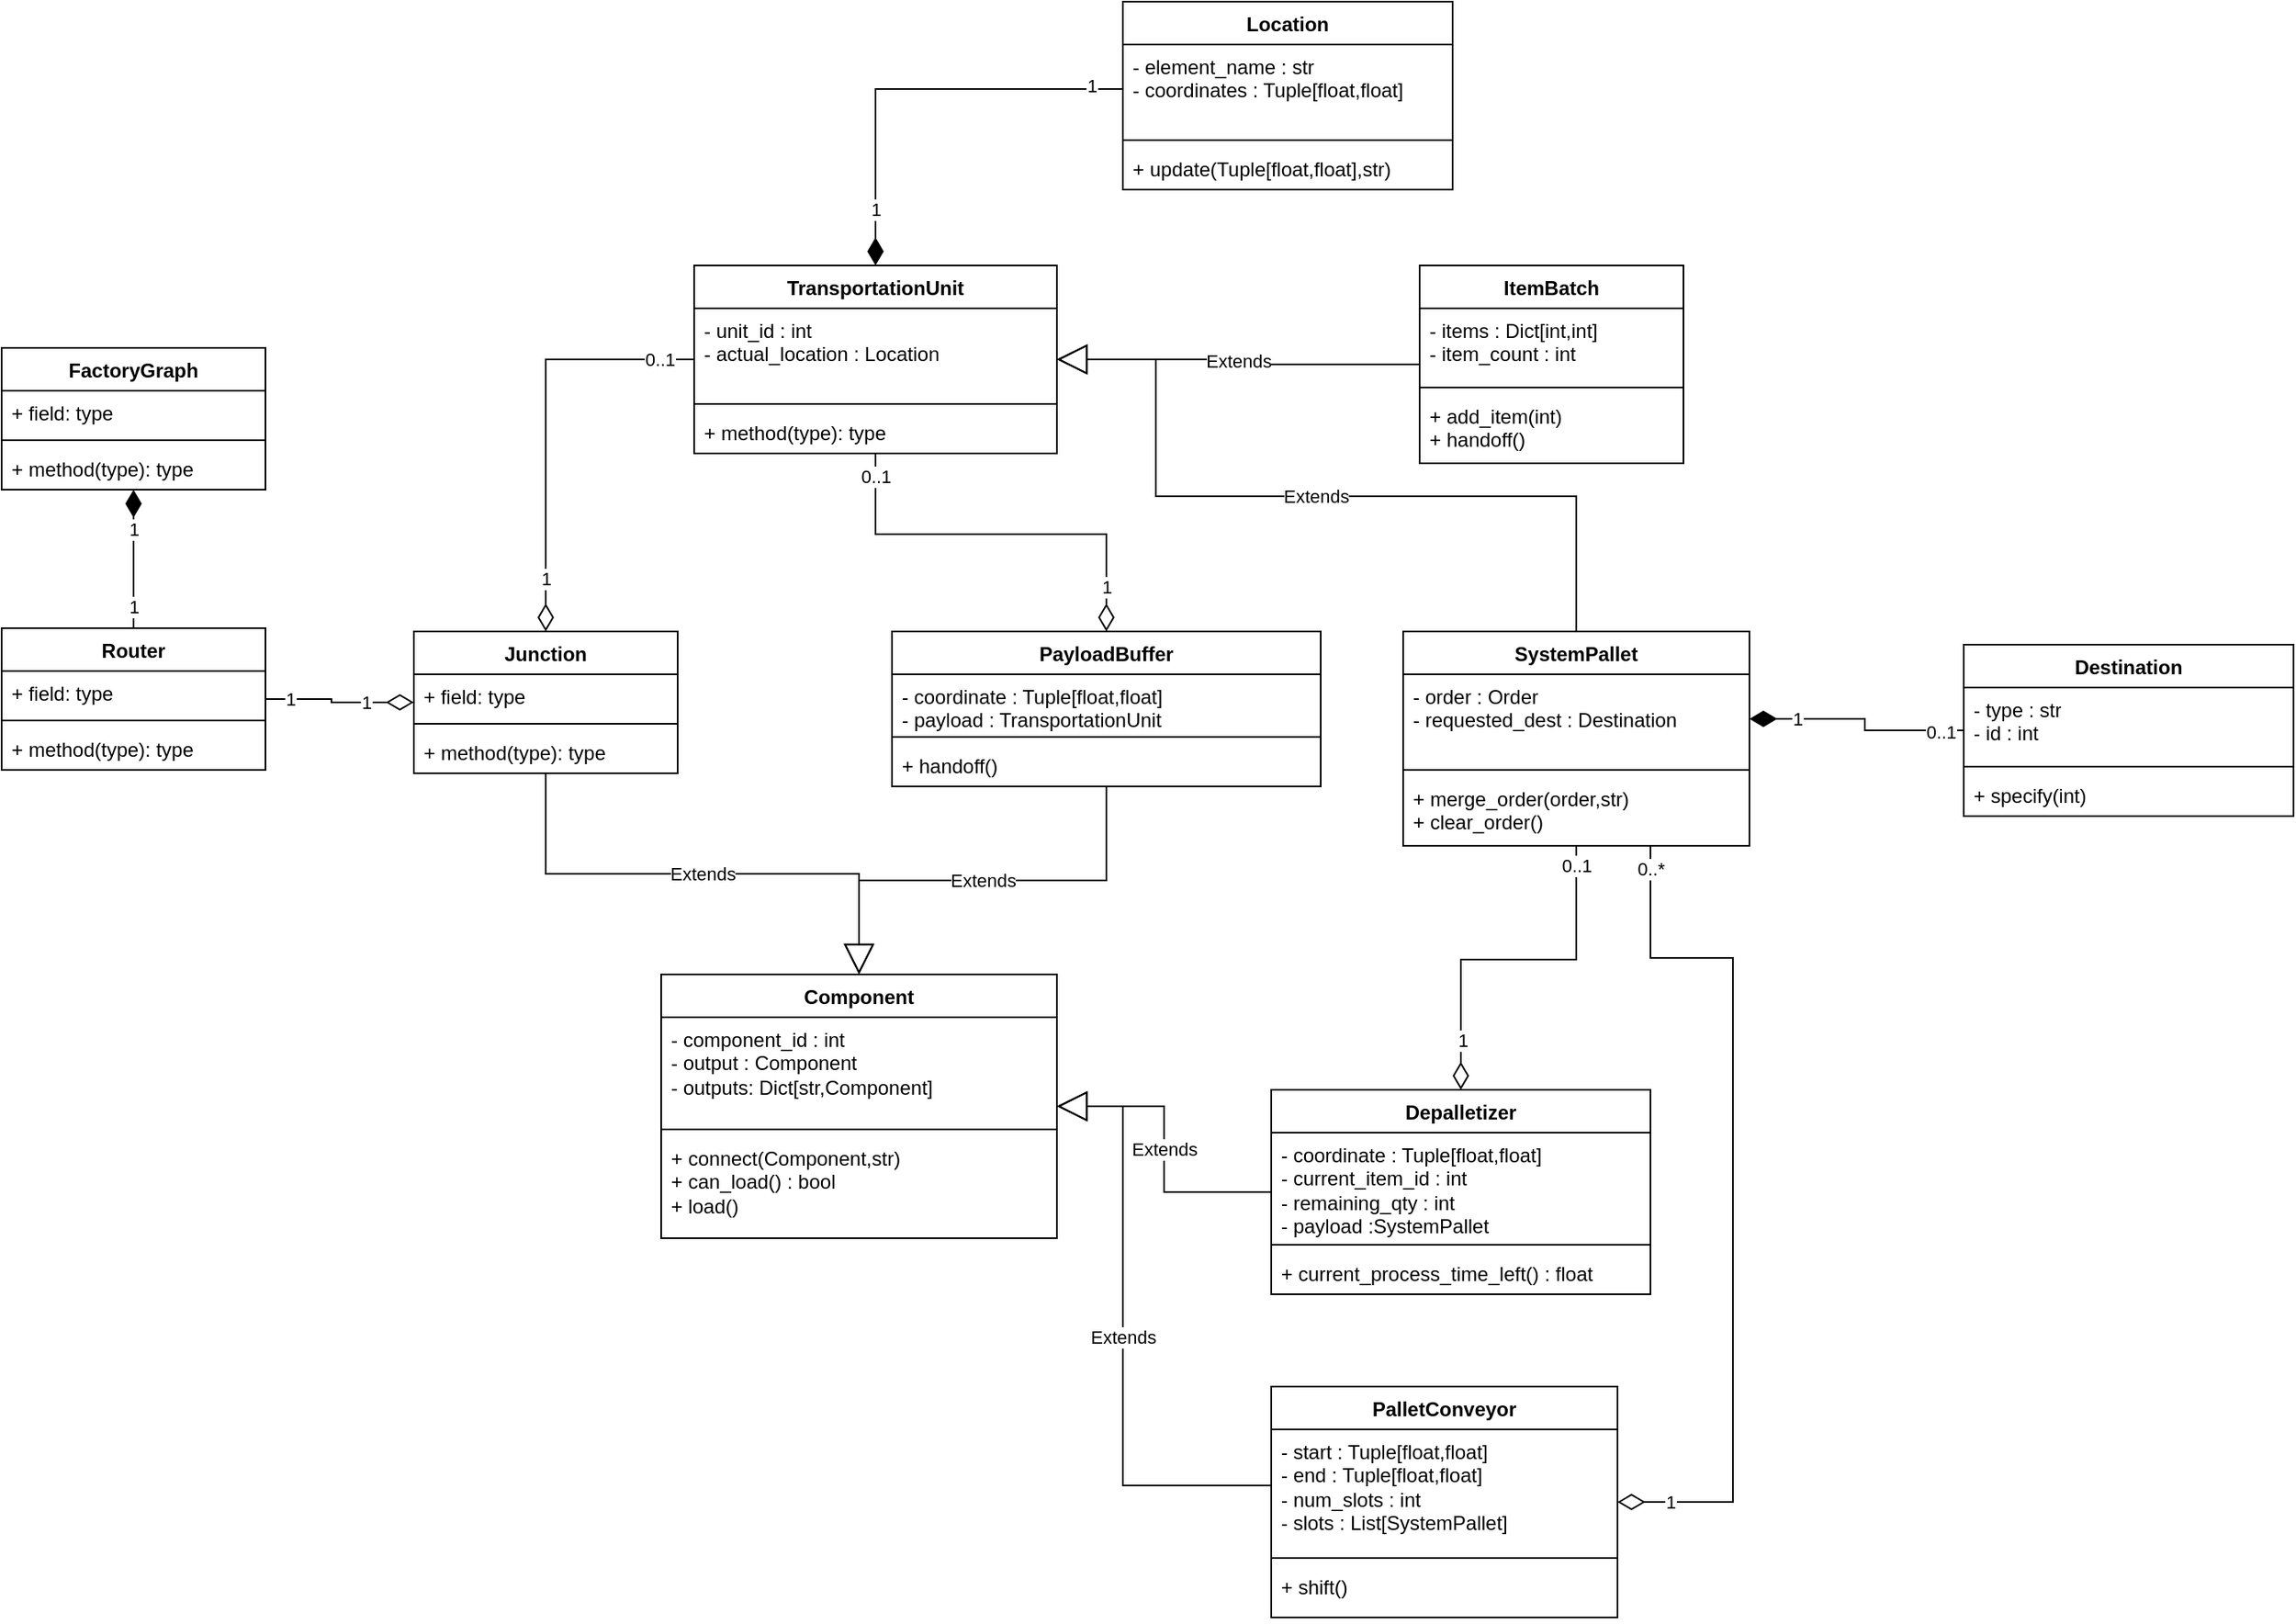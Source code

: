 <mxfile version="28.1.2">
  <diagram name="Page-1" id="smlxinxSFPfEZZP8vAhO">
    <mxGraphModel dx="2172" dy="2355" grid="1" gridSize="10" guides="1" tooltips="1" connect="1" arrows="1" fold="1" page="1" pageScale="1" pageWidth="1100" pageHeight="850" math="0" shadow="0">
      <root>
        <mxCell id="0" />
        <mxCell id="1" parent="0" />
        <mxCell id="EhTpXYNjnPHkwoJi1rWI-1" value="Component" style="swimlane;fontStyle=1;align=center;verticalAlign=top;childLayout=stackLayout;horizontal=1;startSize=26;horizontalStack=0;resizeParent=1;resizeParentMax=0;resizeLast=0;collapsible=1;marginBottom=0;whiteSpace=wrap;html=1;" parent="1" vertex="1">
          <mxGeometry x="1020" y="210" width="240" height="160" as="geometry" />
        </mxCell>
        <mxCell id="EhTpXYNjnPHkwoJi1rWI-2" value="- component_id : int&lt;div&gt;- output : Component&lt;br&gt;&lt;/div&gt;&lt;div&gt;- outputs: Dict[str,Component]&lt;/div&gt;" style="text;strokeColor=none;fillColor=none;align=left;verticalAlign=top;spacingLeft=4;spacingRight=4;overflow=hidden;rotatable=0;points=[[0,0.5],[1,0.5]];portConstraint=eastwest;whiteSpace=wrap;html=1;" parent="EhTpXYNjnPHkwoJi1rWI-1" vertex="1">
          <mxGeometry y="26" width="240" height="64" as="geometry" />
        </mxCell>
        <mxCell id="EhTpXYNjnPHkwoJi1rWI-3" value="" style="line;strokeWidth=1;fillColor=none;align=left;verticalAlign=middle;spacingTop=-1;spacingLeft=3;spacingRight=3;rotatable=0;labelPosition=right;points=[];portConstraint=eastwest;strokeColor=inherit;" parent="EhTpXYNjnPHkwoJi1rWI-1" vertex="1">
          <mxGeometry y="90" width="240" height="8" as="geometry" />
        </mxCell>
        <mxCell id="EhTpXYNjnPHkwoJi1rWI-4" value="+ connect(Component,str)&lt;div&gt;+ can_load() : bool&lt;/div&gt;&lt;div&gt;+ load()&lt;/div&gt;" style="text;strokeColor=none;fillColor=none;align=left;verticalAlign=top;spacingLeft=4;spacingRight=4;overflow=hidden;rotatable=0;points=[[0,0.5],[1,0.5]];portConstraint=eastwest;whiteSpace=wrap;html=1;" parent="EhTpXYNjnPHkwoJi1rWI-1" vertex="1">
          <mxGeometry y="98" width="240" height="62" as="geometry" />
        </mxCell>
        <mxCell id="EhTpXYNjnPHkwoJi1rWI-5" value="PalletConveyor" style="swimlane;fontStyle=1;align=center;verticalAlign=top;childLayout=stackLayout;horizontal=1;startSize=26;horizontalStack=0;resizeParent=1;resizeParentMax=0;resizeLast=0;collapsible=1;marginBottom=0;whiteSpace=wrap;html=1;" parent="1" vertex="1">
          <mxGeometry x="1390" y="460" width="210" height="140" as="geometry" />
        </mxCell>
        <mxCell id="EhTpXYNjnPHkwoJi1rWI-6" value="&lt;div&gt;- start : Tuple[float,float]&lt;/div&gt;&lt;div&gt;- end : Tuple[float,float]&lt;/div&gt;&lt;div&gt;- num_slots : int&lt;/div&gt;&lt;div&gt;- slots : List[SystemPallet]&lt;/div&gt;&lt;div&gt;&lt;br&gt;&lt;/div&gt;" style="text;strokeColor=none;fillColor=none;align=left;verticalAlign=top;spacingLeft=4;spacingRight=4;overflow=hidden;rotatable=0;points=[[0,0.5],[1,0.5]];portConstraint=eastwest;whiteSpace=wrap;html=1;" parent="EhTpXYNjnPHkwoJi1rWI-5" vertex="1">
          <mxGeometry y="26" width="210" height="74" as="geometry" />
        </mxCell>
        <mxCell id="EhTpXYNjnPHkwoJi1rWI-7" value="" style="line;strokeWidth=1;fillColor=none;align=left;verticalAlign=middle;spacingTop=-1;spacingLeft=3;spacingRight=3;rotatable=0;labelPosition=right;points=[];portConstraint=eastwest;strokeColor=inherit;" parent="EhTpXYNjnPHkwoJi1rWI-5" vertex="1">
          <mxGeometry y="100" width="210" height="8" as="geometry" />
        </mxCell>
        <mxCell id="EhTpXYNjnPHkwoJi1rWI-8" value="+ shift()&lt;div&gt;&lt;br&gt;&lt;/div&gt;" style="text;strokeColor=none;fillColor=none;align=left;verticalAlign=top;spacingLeft=4;spacingRight=4;overflow=hidden;rotatable=0;points=[[0,0.5],[1,0.5]];portConstraint=eastwest;whiteSpace=wrap;html=1;" parent="EhTpXYNjnPHkwoJi1rWI-5" vertex="1">
          <mxGeometry y="108" width="210" height="32" as="geometry" />
        </mxCell>
        <mxCell id="EhTpXYNjnPHkwoJi1rWI-9" value="PayloadBuffer" style="swimlane;fontStyle=1;align=center;verticalAlign=top;childLayout=stackLayout;horizontal=1;startSize=26;horizontalStack=0;resizeParent=1;resizeParentMax=0;resizeLast=0;collapsible=1;marginBottom=0;whiteSpace=wrap;html=1;" parent="1" vertex="1">
          <mxGeometry x="1160" y="2" width="260" height="94" as="geometry" />
        </mxCell>
        <mxCell id="EhTpXYNjnPHkwoJi1rWI-10" value="&lt;div&gt;- coordinate : Tuple[float,float]&lt;/div&gt;&lt;div&gt;- payload : TransportationUnit&lt;/div&gt;" style="text;strokeColor=none;fillColor=none;align=left;verticalAlign=top;spacingLeft=4;spacingRight=4;overflow=hidden;rotatable=0;points=[[0,0.5],[1,0.5]];portConstraint=eastwest;whiteSpace=wrap;html=1;" parent="EhTpXYNjnPHkwoJi1rWI-9" vertex="1">
          <mxGeometry y="26" width="260" height="34" as="geometry" />
        </mxCell>
        <mxCell id="EhTpXYNjnPHkwoJi1rWI-11" value="" style="line;strokeWidth=1;fillColor=none;align=left;verticalAlign=middle;spacingTop=-1;spacingLeft=3;spacingRight=3;rotatable=0;labelPosition=right;points=[];portConstraint=eastwest;strokeColor=inherit;" parent="EhTpXYNjnPHkwoJi1rWI-9" vertex="1">
          <mxGeometry y="60" width="260" height="8" as="geometry" />
        </mxCell>
        <mxCell id="EhTpXYNjnPHkwoJi1rWI-12" value="+ handoff()" style="text;strokeColor=none;fillColor=none;align=left;verticalAlign=top;spacingLeft=4;spacingRight=4;overflow=hidden;rotatable=0;points=[[0,0.5],[1,0.5]];portConstraint=eastwest;whiteSpace=wrap;html=1;" parent="EhTpXYNjnPHkwoJi1rWI-9" vertex="1">
          <mxGeometry y="68" width="260" height="26" as="geometry" />
        </mxCell>
        <mxCell id="EhTpXYNjnPHkwoJi1rWI-13" value="Extends" style="endArrow=block;endSize=16;endFill=0;html=1;rounded=0;edgeStyle=orthogonalEdgeStyle;" parent="1" source="EhTpXYNjnPHkwoJi1rWI-5" target="EhTpXYNjnPHkwoJi1rWI-1" edge="1">
          <mxGeometry width="160" relative="1" as="geometry">
            <mxPoint x="1050" y="424" as="sourcePoint" />
            <mxPoint x="1089" y="374" as="targetPoint" />
            <Array as="points">
              <mxPoint x="1300" y="520" />
              <mxPoint x="1300" y="290" />
            </Array>
          </mxGeometry>
        </mxCell>
        <mxCell id="EhTpXYNjnPHkwoJi1rWI-14" value="Extends" style="endArrow=block;endSize=16;endFill=0;html=1;rounded=0;edgeStyle=orthogonalEdgeStyle;" parent="1" source="EhTpXYNjnPHkwoJi1rWI-9" target="EhTpXYNjnPHkwoJi1rWI-1" edge="1">
          <mxGeometry width="160" relative="1" as="geometry">
            <mxPoint x="950" y="454" as="sourcePoint" />
            <mxPoint x="1110" y="454" as="targetPoint" />
          </mxGeometry>
        </mxCell>
        <mxCell id="EhTpXYNjnPHkwoJi1rWI-15" value="Depalletizer" style="swimlane;fontStyle=1;align=center;verticalAlign=top;childLayout=stackLayout;horizontal=1;startSize=26;horizontalStack=0;resizeParent=1;resizeParentMax=0;resizeLast=0;collapsible=1;marginBottom=0;whiteSpace=wrap;html=1;" parent="1" vertex="1">
          <mxGeometry x="1390" y="280" width="230" height="124" as="geometry" />
        </mxCell>
        <mxCell id="EhTpXYNjnPHkwoJi1rWI-16" value="- coordinate : Tuple[float,float]&lt;div&gt;- current_item_id : int&lt;/div&gt;&lt;div&gt;- remaining_qty : int&lt;/div&gt;&lt;div&gt;- payload :SystemPallet&lt;/div&gt;" style="text;strokeColor=none;fillColor=none;align=left;verticalAlign=top;spacingLeft=4;spacingRight=4;overflow=hidden;rotatable=0;points=[[0,0.5],[1,0.5]];portConstraint=eastwest;whiteSpace=wrap;html=1;" parent="EhTpXYNjnPHkwoJi1rWI-15" vertex="1">
          <mxGeometry y="26" width="230" height="64" as="geometry" />
        </mxCell>
        <mxCell id="EhTpXYNjnPHkwoJi1rWI-17" value="" style="line;strokeWidth=1;fillColor=none;align=left;verticalAlign=middle;spacingTop=-1;spacingLeft=3;spacingRight=3;rotatable=0;labelPosition=right;points=[];portConstraint=eastwest;strokeColor=inherit;" parent="EhTpXYNjnPHkwoJi1rWI-15" vertex="1">
          <mxGeometry y="90" width="230" height="8" as="geometry" />
        </mxCell>
        <mxCell id="EhTpXYNjnPHkwoJi1rWI-18" value="+ current_process_time_left() : float" style="text;strokeColor=none;fillColor=none;align=left;verticalAlign=top;spacingLeft=4;spacingRight=4;overflow=hidden;rotatable=0;points=[[0,0.5],[1,0.5]];portConstraint=eastwest;whiteSpace=wrap;html=1;" parent="EhTpXYNjnPHkwoJi1rWI-15" vertex="1">
          <mxGeometry y="98" width="230" height="26" as="geometry" />
        </mxCell>
        <mxCell id="4hlIlWibYHXEMwC6u99t-72" style="edgeStyle=orthogonalEdgeStyle;rounded=0;orthogonalLoop=1;jettySize=auto;html=1;strokeColor=default;align=center;verticalAlign=middle;fontFamily=Helvetica;fontSize=11;fontColor=default;labelBackgroundColor=default;endArrow=diamondThin;endFill=0;endSize=14;" edge="1" parent="1" source="4hlIlWibYHXEMwC6u99t-2" target="EhTpXYNjnPHkwoJi1rWI-15">
          <mxGeometry relative="1" as="geometry" />
        </mxCell>
        <mxCell id="4hlIlWibYHXEMwC6u99t-73" value="0..1" style="edgeLabel;html=1;align=center;verticalAlign=middle;resizable=0;points=[];" vertex="1" connectable="0" parent="4hlIlWibYHXEMwC6u99t-72">
          <mxGeometry x="-0.894" relative="1" as="geometry">
            <mxPoint as="offset" />
          </mxGeometry>
        </mxCell>
        <mxCell id="4hlIlWibYHXEMwC6u99t-74" value="1" style="edgeLabel;html=1;align=center;verticalAlign=middle;resizable=0;points=[];" vertex="1" connectable="0" parent="4hlIlWibYHXEMwC6u99t-72">
          <mxGeometry x="0.723" y="1" relative="1" as="geometry">
            <mxPoint as="offset" />
          </mxGeometry>
        </mxCell>
        <mxCell id="4hlIlWibYHXEMwC6u99t-75" style="edgeStyle=orthogonalEdgeStyle;rounded=0;orthogonalLoop=1;jettySize=auto;html=1;strokeColor=default;align=center;verticalAlign=middle;fontFamily=Helvetica;fontSize=11;fontColor=default;labelBackgroundColor=default;endArrow=diamondThin;endFill=0;endSize=14;" edge="1" parent="1" source="4hlIlWibYHXEMwC6u99t-2" target="EhTpXYNjnPHkwoJi1rWI-5">
          <mxGeometry relative="1" as="geometry">
            <Array as="points">
              <mxPoint x="1620" y="200" />
              <mxPoint x="1670" y="200" />
              <mxPoint x="1670" y="530" />
            </Array>
          </mxGeometry>
        </mxCell>
        <mxCell id="4hlIlWibYHXEMwC6u99t-76" value="1" style="edgeLabel;html=1;align=center;verticalAlign=middle;resizable=0;points=[];" vertex="1" connectable="0" parent="4hlIlWibYHXEMwC6u99t-75">
          <mxGeometry x="0.879" relative="1" as="geometry">
            <mxPoint as="offset" />
          </mxGeometry>
        </mxCell>
        <mxCell id="4hlIlWibYHXEMwC6u99t-77" value="0..*" style="edgeLabel;html=1;align=center;verticalAlign=middle;resizable=0;points=[];" vertex="1" connectable="0" parent="4hlIlWibYHXEMwC6u99t-75">
          <mxGeometry x="-0.945" relative="1" as="geometry">
            <mxPoint as="offset" />
          </mxGeometry>
        </mxCell>
        <mxCell id="4hlIlWibYHXEMwC6u99t-2" value="SystemPallet" style="swimlane;fontStyle=1;align=center;verticalAlign=top;childLayout=stackLayout;horizontal=1;startSize=26;horizontalStack=0;resizeParent=1;resizeParentMax=0;resizeLast=0;collapsible=1;marginBottom=0;whiteSpace=wrap;html=1;" vertex="1" parent="1">
          <mxGeometry x="1469.996" y="2" width="210" height="130" as="geometry" />
        </mxCell>
        <mxCell id="4hlIlWibYHXEMwC6u99t-3" value="&lt;div&gt;- order : Order&lt;/div&gt;&lt;div&gt;- requested_dest : Destination&lt;/div&gt;&lt;div&gt;&lt;div&gt;&lt;br&gt;&lt;/div&gt;&lt;/div&gt;" style="text;strokeColor=none;fillColor=none;align=left;verticalAlign=top;spacingLeft=4;spacingRight=4;overflow=hidden;rotatable=0;points=[[0,0.5],[1,0.5]];portConstraint=eastwest;whiteSpace=wrap;html=1;" vertex="1" parent="4hlIlWibYHXEMwC6u99t-2">
          <mxGeometry y="26" width="210" height="54" as="geometry" />
        </mxCell>
        <mxCell id="4hlIlWibYHXEMwC6u99t-4" value="" style="line;strokeWidth=1;fillColor=none;align=left;verticalAlign=middle;spacingTop=-1;spacingLeft=3;spacingRight=3;rotatable=0;labelPosition=right;points=[];portConstraint=eastwest;strokeColor=inherit;" vertex="1" parent="4hlIlWibYHXEMwC6u99t-2">
          <mxGeometry y="80" width="210" height="8" as="geometry" />
        </mxCell>
        <mxCell id="4hlIlWibYHXEMwC6u99t-5" value="+ merge_order(order,str)&lt;div&gt;+ clear_order()&lt;/div&gt;" style="text;strokeColor=none;fillColor=none;align=left;verticalAlign=top;spacingLeft=4;spacingRight=4;overflow=hidden;rotatable=0;points=[[0,0.5],[1,0.5]];portConstraint=eastwest;whiteSpace=wrap;html=1;" vertex="1" parent="4hlIlWibYHXEMwC6u99t-2">
          <mxGeometry y="88" width="210" height="42" as="geometry" />
        </mxCell>
        <mxCell id="4hlIlWibYHXEMwC6u99t-61" style="edgeStyle=orthogonalEdgeStyle;rounded=0;orthogonalLoop=1;jettySize=auto;html=1;endArrow=diamondThin;endFill=0;endSize=14;" edge="1" parent="1" source="4hlIlWibYHXEMwC6u99t-6" target="EhTpXYNjnPHkwoJi1rWI-9">
          <mxGeometry relative="1" as="geometry" />
        </mxCell>
        <mxCell id="4hlIlWibYHXEMwC6u99t-65" value="0..1" style="edgeLabel;html=1;align=center;verticalAlign=middle;resizable=0;points=[];" vertex="1" connectable="0" parent="4hlIlWibYHXEMwC6u99t-61">
          <mxGeometry x="-0.89" relative="1" as="geometry">
            <mxPoint as="offset" />
          </mxGeometry>
        </mxCell>
        <mxCell id="4hlIlWibYHXEMwC6u99t-66" value="1" style="edgeLabel;html=1;align=center;verticalAlign=middle;resizable=0;points=[];" vertex="1" connectable="0" parent="4hlIlWibYHXEMwC6u99t-61">
          <mxGeometry x="0.784" relative="1" as="geometry">
            <mxPoint as="offset" />
          </mxGeometry>
        </mxCell>
        <mxCell id="4hlIlWibYHXEMwC6u99t-62" style="edgeStyle=orthogonalEdgeStyle;rounded=0;orthogonalLoop=1;jettySize=auto;html=1;strokeColor=default;align=center;verticalAlign=middle;fontFamily=Helvetica;fontSize=11;fontColor=default;labelBackgroundColor=default;endArrow=diamondThin;endFill=0;endSize=14;" edge="1" parent="1" source="4hlIlWibYHXEMwC6u99t-6" target="4hlIlWibYHXEMwC6u99t-32">
          <mxGeometry relative="1" as="geometry" />
        </mxCell>
        <mxCell id="4hlIlWibYHXEMwC6u99t-63" value="1" style="edgeLabel;html=1;align=center;verticalAlign=middle;resizable=0;points=[];" vertex="1" connectable="0" parent="4hlIlWibYHXEMwC6u99t-62">
          <mxGeometry x="0.747" relative="1" as="geometry">
            <mxPoint as="offset" />
          </mxGeometry>
        </mxCell>
        <mxCell id="4hlIlWibYHXEMwC6u99t-64" value="0..1" style="edgeLabel;html=1;align=center;verticalAlign=middle;resizable=0;points=[];" vertex="1" connectable="0" parent="4hlIlWibYHXEMwC6u99t-62">
          <mxGeometry x="-0.835" relative="1" as="geometry">
            <mxPoint as="offset" />
          </mxGeometry>
        </mxCell>
        <mxCell id="4hlIlWibYHXEMwC6u99t-6" value="TransportationUnit" style="swimlane;fontStyle=1;align=center;verticalAlign=top;childLayout=stackLayout;horizontal=1;startSize=26;horizontalStack=0;resizeParent=1;resizeParentMax=0;resizeLast=0;collapsible=1;marginBottom=0;whiteSpace=wrap;html=1;" vertex="1" parent="1">
          <mxGeometry x="1039.996" y="-220" width="220" height="114" as="geometry" />
        </mxCell>
        <mxCell id="4hlIlWibYHXEMwC6u99t-7" value="- unit_id : int&lt;div&gt;- actual_location : Location&lt;/div&gt;" style="text;strokeColor=none;fillColor=none;align=left;verticalAlign=top;spacingLeft=4;spacingRight=4;overflow=hidden;rotatable=0;points=[[0,0.5],[1,0.5]];portConstraint=eastwest;whiteSpace=wrap;html=1;" vertex="1" parent="4hlIlWibYHXEMwC6u99t-6">
          <mxGeometry y="26" width="220" height="54" as="geometry" />
        </mxCell>
        <mxCell id="4hlIlWibYHXEMwC6u99t-8" value="" style="line;strokeWidth=1;fillColor=none;align=left;verticalAlign=middle;spacingTop=-1;spacingLeft=3;spacingRight=3;rotatable=0;labelPosition=right;points=[];portConstraint=eastwest;strokeColor=inherit;" vertex="1" parent="4hlIlWibYHXEMwC6u99t-6">
          <mxGeometry y="80" width="220" height="8" as="geometry" />
        </mxCell>
        <mxCell id="4hlIlWibYHXEMwC6u99t-9" value="+ method(type): type" style="text;strokeColor=none;fillColor=none;align=left;verticalAlign=top;spacingLeft=4;spacingRight=4;overflow=hidden;rotatable=0;points=[[0,0.5],[1,0.5]];portConstraint=eastwest;whiteSpace=wrap;html=1;" vertex="1" parent="4hlIlWibYHXEMwC6u99t-6">
          <mxGeometry y="88" width="220" height="26" as="geometry" />
        </mxCell>
        <mxCell id="4hlIlWibYHXEMwC6u99t-10" value="Location" style="swimlane;fontStyle=1;align=center;verticalAlign=top;childLayout=stackLayout;horizontal=1;startSize=26;horizontalStack=0;resizeParent=1;resizeParentMax=0;resizeLast=0;collapsible=1;marginBottom=0;whiteSpace=wrap;html=1;" vertex="1" parent="1">
          <mxGeometry x="1299.996" y="-380" width="200" height="114" as="geometry" />
        </mxCell>
        <mxCell id="4hlIlWibYHXEMwC6u99t-11" value="- element_name : str&lt;div&gt;- coordinates : Tuple[float,float]&lt;/div&gt;" style="text;strokeColor=none;fillColor=none;align=left;verticalAlign=top;spacingLeft=4;spacingRight=4;overflow=hidden;rotatable=0;points=[[0,0.5],[1,0.5]];portConstraint=eastwest;whiteSpace=wrap;html=1;" vertex="1" parent="4hlIlWibYHXEMwC6u99t-10">
          <mxGeometry y="26" width="200" height="54" as="geometry" />
        </mxCell>
        <mxCell id="4hlIlWibYHXEMwC6u99t-12" value="" style="line;strokeWidth=1;fillColor=none;align=left;verticalAlign=middle;spacingTop=-1;spacingLeft=3;spacingRight=3;rotatable=0;labelPosition=right;points=[];portConstraint=eastwest;strokeColor=inherit;" vertex="1" parent="4hlIlWibYHXEMwC6u99t-10">
          <mxGeometry y="80" width="200" height="8" as="geometry" />
        </mxCell>
        <mxCell id="4hlIlWibYHXEMwC6u99t-13" value="+ update(Tuple[float,float],str)" style="text;strokeColor=none;fillColor=none;align=left;verticalAlign=top;spacingLeft=4;spacingRight=4;overflow=hidden;rotatable=0;points=[[0,0.5],[1,0.5]];portConstraint=eastwest;whiteSpace=wrap;html=1;" vertex="1" parent="4hlIlWibYHXEMwC6u99t-10">
          <mxGeometry y="88" width="200" height="26" as="geometry" />
        </mxCell>
        <mxCell id="4hlIlWibYHXEMwC6u99t-14" style="edgeStyle=orthogonalEdgeStyle;rounded=0;orthogonalLoop=1;jettySize=auto;html=1;endArrow=diamondThin;endFill=1;endSize=14;" edge="1" parent="1" source="4hlIlWibYHXEMwC6u99t-11" target="4hlIlWibYHXEMwC6u99t-6">
          <mxGeometry relative="1" as="geometry" />
        </mxCell>
        <mxCell id="4hlIlWibYHXEMwC6u99t-15" value="1" style="edgeLabel;html=1;align=center;verticalAlign=middle;resizable=0;points=[];" vertex="1" connectable="0" parent="4hlIlWibYHXEMwC6u99t-14">
          <mxGeometry x="0.735" relative="1" as="geometry">
            <mxPoint as="offset" />
          </mxGeometry>
        </mxCell>
        <mxCell id="4hlIlWibYHXEMwC6u99t-16" value="1" style="edgeLabel;html=1;align=center;verticalAlign=middle;resizable=0;points=[];" vertex="1" connectable="0" parent="4hlIlWibYHXEMwC6u99t-14">
          <mxGeometry x="-0.849" y="-2" relative="1" as="geometry">
            <mxPoint as="offset" />
          </mxGeometry>
        </mxCell>
        <mxCell id="4hlIlWibYHXEMwC6u99t-69" style="edgeStyle=orthogonalEdgeStyle;rounded=0;orthogonalLoop=1;jettySize=auto;html=1;endArrow=diamondThin;endFill=1;endSize=14;" edge="1" parent="1" source="4hlIlWibYHXEMwC6u99t-17" target="4hlIlWibYHXEMwC6u99t-3">
          <mxGeometry relative="1" as="geometry" />
        </mxCell>
        <mxCell id="4hlIlWibYHXEMwC6u99t-70" value="0..1" style="edgeLabel;html=1;align=center;verticalAlign=middle;resizable=0;points=[];" vertex="1" connectable="0" parent="4hlIlWibYHXEMwC6u99t-69">
          <mxGeometry x="-0.788" y="1" relative="1" as="geometry">
            <mxPoint as="offset" />
          </mxGeometry>
        </mxCell>
        <mxCell id="4hlIlWibYHXEMwC6u99t-71" value="1" style="edgeLabel;html=1;align=center;verticalAlign=middle;resizable=0;points=[];" vertex="1" connectable="0" parent="4hlIlWibYHXEMwC6u99t-69">
          <mxGeometry x="0.573" relative="1" as="geometry">
            <mxPoint as="offset" />
          </mxGeometry>
        </mxCell>
        <mxCell id="4hlIlWibYHXEMwC6u99t-17" value="Destination" style="swimlane;fontStyle=1;align=center;verticalAlign=top;childLayout=stackLayout;horizontal=1;startSize=26;horizontalStack=0;resizeParent=1;resizeParentMax=0;resizeLast=0;collapsible=1;marginBottom=0;whiteSpace=wrap;html=1;" vertex="1" parent="1">
          <mxGeometry x="1809.996" y="10" width="200" height="104" as="geometry" />
        </mxCell>
        <mxCell id="4hlIlWibYHXEMwC6u99t-18" value="- type : str&lt;div&gt;- id : int&lt;/div&gt;" style="text;strokeColor=none;fillColor=none;align=left;verticalAlign=top;spacingLeft=4;spacingRight=4;overflow=hidden;rotatable=0;points=[[0,0.5],[1,0.5]];portConstraint=eastwest;whiteSpace=wrap;html=1;" vertex="1" parent="4hlIlWibYHXEMwC6u99t-17">
          <mxGeometry y="26" width="200" height="44" as="geometry" />
        </mxCell>
        <mxCell id="4hlIlWibYHXEMwC6u99t-19" value="" style="line;strokeWidth=1;fillColor=none;align=left;verticalAlign=middle;spacingTop=-1;spacingLeft=3;spacingRight=3;rotatable=0;labelPosition=right;points=[];portConstraint=eastwest;strokeColor=inherit;" vertex="1" parent="4hlIlWibYHXEMwC6u99t-17">
          <mxGeometry y="70" width="200" height="8" as="geometry" />
        </mxCell>
        <mxCell id="4hlIlWibYHXEMwC6u99t-20" value="+ specify(int)" style="text;strokeColor=none;fillColor=none;align=left;verticalAlign=top;spacingLeft=4;spacingRight=4;overflow=hidden;rotatable=0;points=[[0,0.5],[1,0.5]];portConstraint=eastwest;whiteSpace=wrap;html=1;" vertex="1" parent="4hlIlWibYHXEMwC6u99t-17">
          <mxGeometry y="78" width="200" height="26" as="geometry" />
        </mxCell>
        <mxCell id="4hlIlWibYHXEMwC6u99t-24" value="ItemBatch" style="swimlane;fontStyle=1;align=center;verticalAlign=top;childLayout=stackLayout;horizontal=1;startSize=26;horizontalStack=0;resizeParent=1;resizeParentMax=0;resizeLast=0;collapsible=1;marginBottom=0;whiteSpace=wrap;html=1;" vertex="1" parent="1">
          <mxGeometry x="1479.996" y="-220" width="160" height="120" as="geometry" />
        </mxCell>
        <mxCell id="4hlIlWibYHXEMwC6u99t-25" value="- items : Dict[int,int]&lt;div&gt;- item_count : int&lt;/div&gt;" style="text;strokeColor=none;fillColor=none;align=left;verticalAlign=top;spacingLeft=4;spacingRight=4;overflow=hidden;rotatable=0;points=[[0,0.5],[1,0.5]];portConstraint=eastwest;whiteSpace=wrap;html=1;" vertex="1" parent="4hlIlWibYHXEMwC6u99t-24">
          <mxGeometry y="26" width="160" height="44" as="geometry" />
        </mxCell>
        <mxCell id="4hlIlWibYHXEMwC6u99t-26" value="" style="line;strokeWidth=1;fillColor=none;align=left;verticalAlign=middle;spacingTop=-1;spacingLeft=3;spacingRight=3;rotatable=0;labelPosition=right;points=[];portConstraint=eastwest;strokeColor=inherit;" vertex="1" parent="4hlIlWibYHXEMwC6u99t-24">
          <mxGeometry y="70" width="160" height="8" as="geometry" />
        </mxCell>
        <mxCell id="4hlIlWibYHXEMwC6u99t-27" value="+ add_item(int)&lt;div&gt;+ handoff()&lt;/div&gt;" style="text;strokeColor=none;fillColor=none;align=left;verticalAlign=top;spacingLeft=4;spacingRight=4;overflow=hidden;rotatable=0;points=[[0,0.5],[1,0.5]];portConstraint=eastwest;whiteSpace=wrap;html=1;" vertex="1" parent="4hlIlWibYHXEMwC6u99t-24">
          <mxGeometry y="78" width="160" height="42" as="geometry" />
        </mxCell>
        <mxCell id="4hlIlWibYHXEMwC6u99t-31" value="Extends" style="endArrow=block;endSize=16;endFill=0;html=1;rounded=0;edgeStyle=orthogonalEdgeStyle;" edge="1" parent="1" source="EhTpXYNjnPHkwoJi1rWI-15" target="EhTpXYNjnPHkwoJi1rWI-1">
          <mxGeometry width="160" relative="1" as="geometry">
            <mxPoint x="1310" y="690" as="sourcePoint" />
            <mxPoint x="1470" y="690" as="targetPoint" />
          </mxGeometry>
        </mxCell>
        <mxCell id="4hlIlWibYHXEMwC6u99t-32" value="Junction" style="swimlane;fontStyle=1;align=center;verticalAlign=top;childLayout=stackLayout;horizontal=1;startSize=26;horizontalStack=0;resizeParent=1;resizeParentMax=0;resizeLast=0;collapsible=1;marginBottom=0;whiteSpace=wrap;html=1;" vertex="1" parent="1">
          <mxGeometry x="870" y="2" width="160" height="86" as="geometry" />
        </mxCell>
        <mxCell id="4hlIlWibYHXEMwC6u99t-33" value="+ field: type" style="text;strokeColor=none;fillColor=none;align=left;verticalAlign=top;spacingLeft=4;spacingRight=4;overflow=hidden;rotatable=0;points=[[0,0.5],[1,0.5]];portConstraint=eastwest;whiteSpace=wrap;html=1;" vertex="1" parent="4hlIlWibYHXEMwC6u99t-32">
          <mxGeometry y="26" width="160" height="26" as="geometry" />
        </mxCell>
        <mxCell id="4hlIlWibYHXEMwC6u99t-34" value="" style="line;strokeWidth=1;fillColor=none;align=left;verticalAlign=middle;spacingTop=-1;spacingLeft=3;spacingRight=3;rotatable=0;labelPosition=right;points=[];portConstraint=eastwest;strokeColor=inherit;" vertex="1" parent="4hlIlWibYHXEMwC6u99t-32">
          <mxGeometry y="52" width="160" height="8" as="geometry" />
        </mxCell>
        <mxCell id="4hlIlWibYHXEMwC6u99t-35" value="+ method(type): type" style="text;strokeColor=none;fillColor=none;align=left;verticalAlign=top;spacingLeft=4;spacingRight=4;overflow=hidden;rotatable=0;points=[[0,0.5],[1,0.5]];portConstraint=eastwest;whiteSpace=wrap;html=1;" vertex="1" parent="4hlIlWibYHXEMwC6u99t-32">
          <mxGeometry y="60" width="160" height="26" as="geometry" />
        </mxCell>
        <mxCell id="4hlIlWibYHXEMwC6u99t-36" value="FactoryGraph" style="swimlane;fontStyle=1;align=center;verticalAlign=top;childLayout=stackLayout;horizontal=1;startSize=26;horizontalStack=0;resizeParent=1;resizeParentMax=0;resizeLast=0;collapsible=1;marginBottom=0;whiteSpace=wrap;html=1;" vertex="1" parent="1">
          <mxGeometry x="620" y="-170" width="160" height="86" as="geometry" />
        </mxCell>
        <mxCell id="4hlIlWibYHXEMwC6u99t-37" value="+ field: type" style="text;strokeColor=none;fillColor=none;align=left;verticalAlign=top;spacingLeft=4;spacingRight=4;overflow=hidden;rotatable=0;points=[[0,0.5],[1,0.5]];portConstraint=eastwest;whiteSpace=wrap;html=1;" vertex="1" parent="4hlIlWibYHXEMwC6u99t-36">
          <mxGeometry y="26" width="160" height="26" as="geometry" />
        </mxCell>
        <mxCell id="4hlIlWibYHXEMwC6u99t-38" value="" style="line;strokeWidth=1;fillColor=none;align=left;verticalAlign=middle;spacingTop=-1;spacingLeft=3;spacingRight=3;rotatable=0;labelPosition=right;points=[];portConstraint=eastwest;strokeColor=inherit;" vertex="1" parent="4hlIlWibYHXEMwC6u99t-36">
          <mxGeometry y="52" width="160" height="8" as="geometry" />
        </mxCell>
        <mxCell id="4hlIlWibYHXEMwC6u99t-39" value="+ method(type): type" style="text;strokeColor=none;fillColor=none;align=left;verticalAlign=top;spacingLeft=4;spacingRight=4;overflow=hidden;rotatable=0;points=[[0,0.5],[1,0.5]];portConstraint=eastwest;whiteSpace=wrap;html=1;" vertex="1" parent="4hlIlWibYHXEMwC6u99t-36">
          <mxGeometry y="60" width="160" height="26" as="geometry" />
        </mxCell>
        <mxCell id="4hlIlWibYHXEMwC6u99t-51" style="edgeStyle=orthogonalEdgeStyle;rounded=0;orthogonalLoop=1;jettySize=auto;html=1;endArrow=diamondThin;endFill=0;endSize=14;" edge="1" parent="1" source="4hlIlWibYHXEMwC6u99t-44" target="4hlIlWibYHXEMwC6u99t-32">
          <mxGeometry relative="1" as="geometry" />
        </mxCell>
        <mxCell id="4hlIlWibYHXEMwC6u99t-53" value="1" style="edgeLabel;html=1;align=center;verticalAlign=middle;resizable=0;points=[];" vertex="1" connectable="0" parent="4hlIlWibYHXEMwC6u99t-51">
          <mxGeometry x="0.37" relative="1" as="geometry">
            <mxPoint as="offset" />
          </mxGeometry>
        </mxCell>
        <mxCell id="4hlIlWibYHXEMwC6u99t-54" value="1" style="edgeLabel;html=1;align=center;verticalAlign=middle;resizable=0;points=[];" vertex="1" connectable="0" parent="4hlIlWibYHXEMwC6u99t-51">
          <mxGeometry x="-0.674" relative="1" as="geometry">
            <mxPoint as="offset" />
          </mxGeometry>
        </mxCell>
        <mxCell id="4hlIlWibYHXEMwC6u99t-58" style="edgeStyle=orthogonalEdgeStyle;rounded=0;orthogonalLoop=1;jettySize=auto;html=1;endArrow=diamondThin;endFill=1;endSize=14;" edge="1" parent="1" source="4hlIlWibYHXEMwC6u99t-44" target="4hlIlWibYHXEMwC6u99t-36">
          <mxGeometry relative="1" as="geometry" />
        </mxCell>
        <mxCell id="4hlIlWibYHXEMwC6u99t-59" value="1" style="edgeLabel;html=1;align=center;verticalAlign=middle;resizable=0;points=[];" vertex="1" connectable="0" parent="4hlIlWibYHXEMwC6u99t-58">
          <mxGeometry x="0.424" relative="1" as="geometry">
            <mxPoint as="offset" />
          </mxGeometry>
        </mxCell>
        <mxCell id="4hlIlWibYHXEMwC6u99t-60" value="1" style="edgeLabel;html=1;align=center;verticalAlign=middle;resizable=0;points=[];" vertex="1" connectable="0" parent="4hlIlWibYHXEMwC6u99t-58">
          <mxGeometry x="-0.691" relative="1" as="geometry">
            <mxPoint as="offset" />
          </mxGeometry>
        </mxCell>
        <mxCell id="4hlIlWibYHXEMwC6u99t-44" value="Router" style="swimlane;fontStyle=1;align=center;verticalAlign=top;childLayout=stackLayout;horizontal=1;startSize=26;horizontalStack=0;resizeParent=1;resizeParentMax=0;resizeLast=0;collapsible=1;marginBottom=0;whiteSpace=wrap;html=1;" vertex="1" parent="1">
          <mxGeometry x="620" width="160" height="86" as="geometry" />
        </mxCell>
        <mxCell id="4hlIlWibYHXEMwC6u99t-45" value="+ field: type" style="text;strokeColor=none;fillColor=none;align=left;verticalAlign=top;spacingLeft=4;spacingRight=4;overflow=hidden;rotatable=0;points=[[0,0.5],[1,0.5]];portConstraint=eastwest;whiteSpace=wrap;html=1;" vertex="1" parent="4hlIlWibYHXEMwC6u99t-44">
          <mxGeometry y="26" width="160" height="26" as="geometry" />
        </mxCell>
        <mxCell id="4hlIlWibYHXEMwC6u99t-46" value="" style="line;strokeWidth=1;fillColor=none;align=left;verticalAlign=middle;spacingTop=-1;spacingLeft=3;spacingRight=3;rotatable=0;labelPosition=right;points=[];portConstraint=eastwest;strokeColor=inherit;" vertex="1" parent="4hlIlWibYHXEMwC6u99t-44">
          <mxGeometry y="52" width="160" height="8" as="geometry" />
        </mxCell>
        <mxCell id="4hlIlWibYHXEMwC6u99t-47" value="+ method(type): type" style="text;strokeColor=none;fillColor=none;align=left;verticalAlign=top;spacingLeft=4;spacingRight=4;overflow=hidden;rotatable=0;points=[[0,0.5],[1,0.5]];portConstraint=eastwest;whiteSpace=wrap;html=1;" vertex="1" parent="4hlIlWibYHXEMwC6u99t-44">
          <mxGeometry y="60" width="160" height="26" as="geometry" />
        </mxCell>
        <mxCell id="4hlIlWibYHXEMwC6u99t-49" value="Extends" style="endArrow=block;endSize=16;endFill=0;html=1;rounded=0;edgeStyle=orthogonalEdgeStyle;" edge="1" parent="1" source="4hlIlWibYHXEMwC6u99t-32" target="EhTpXYNjnPHkwoJi1rWI-1">
          <mxGeometry width="160" relative="1" as="geometry">
            <mxPoint x="830" y="190" as="sourcePoint" />
            <mxPoint x="990" y="190" as="targetPoint" />
          </mxGeometry>
        </mxCell>
        <mxCell id="4hlIlWibYHXEMwC6u99t-67" value="Extends" style="endArrow=block;endSize=16;endFill=0;html=1;rounded=0;edgeStyle=orthogonalEdgeStyle;" edge="1" parent="1" source="4hlIlWibYHXEMwC6u99t-24" target="4hlIlWibYHXEMwC6u99t-6">
          <mxGeometry width="160" relative="1" as="geometry">
            <mxPoint x="1350" y="190" as="sourcePoint" />
            <mxPoint x="1510" y="190" as="targetPoint" />
          </mxGeometry>
        </mxCell>
        <mxCell id="4hlIlWibYHXEMwC6u99t-68" value="Extends" style="endArrow=block;endSize=16;endFill=0;html=1;rounded=0;edgeStyle=orthogonalEdgeStyle;" edge="1" parent="1" source="4hlIlWibYHXEMwC6u99t-2" target="4hlIlWibYHXEMwC6u99t-6">
          <mxGeometry width="160" relative="1" as="geometry">
            <mxPoint x="1370" y="210" as="sourcePoint" />
            <mxPoint x="1530" y="210" as="targetPoint" />
            <Array as="points">
              <mxPoint x="1575" y="-80" />
              <mxPoint x="1320" y="-80" />
              <mxPoint x="1320" y="-163" />
            </Array>
          </mxGeometry>
        </mxCell>
      </root>
    </mxGraphModel>
  </diagram>
</mxfile>
